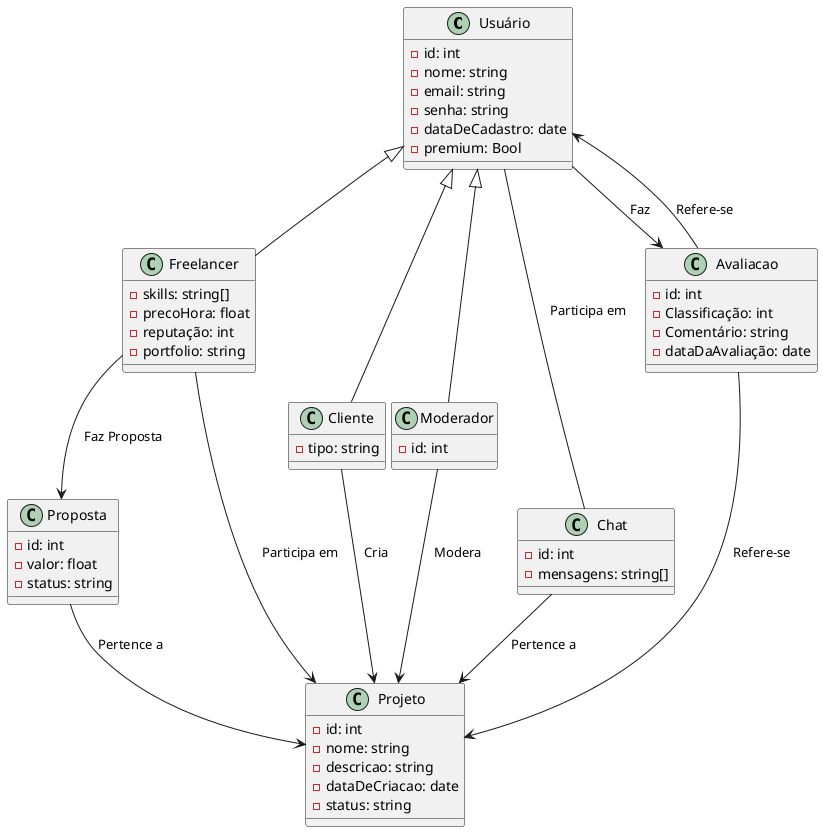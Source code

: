 @startuml Conceitual

class Usuário {
  - id: int
  - nome: string
  - email: string
  - senha: string
  - dataDeCadastro: date
  - premium: Bool
}

class Freelancer {
  - skills: string[]
  - precoHora: float
  - reputação: int
  - portfolio: string
}

class Cliente {
  - tipo: string
}

class Moderador {
  - id: int
}

class Proposta {
  - id: int
  - valor: float
  - status: string
}

class Projeto {
  - id: int
  - nome: string
  - descricao: string
  - dataDeCriacao: date
  - status: string
}

class Chat {
  - id: int
  - mensagens: string[]
}

class Avaliacao {
    - id: int
    - Classificação: int
    - Comentário: string
    - dataDaAvaliação: date
}

Usuário <|-- Moderador
Usuário <|-- Cliente
Usuário <|-- Freelancer


Avaliacao --> Usuário : Refere-se
Avaliacao --> Projeto: Refere-se

Usuário --> Avaliacao: Faz
Proposta --> Projeto: Pertence a
Freelancer --> Proposta: Faz Proposta
Freelancer --> Projeto: Participa em
Cliente --> Projeto: Cria
Chat --> Projeto: Pertence a
Moderador --> Projeto: Modera

Usuário -- Chat: Participa em
@enduml